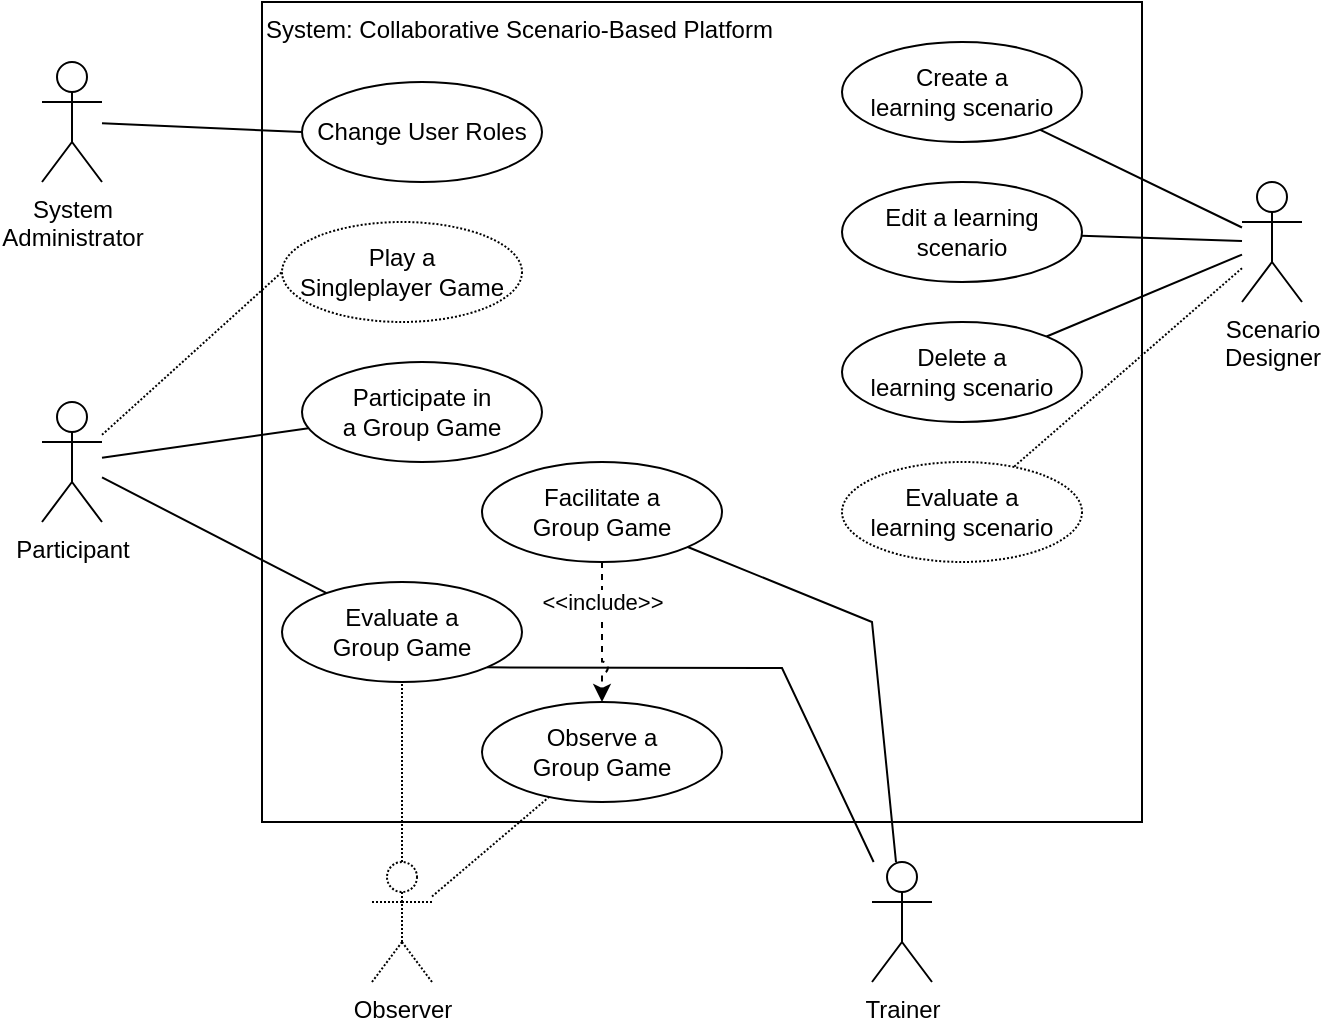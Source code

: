 <mxfile version="14.6.13" type="device" pages="4"><diagram id="1VdO3-t84RbYfWuLwgiJ" name="all_use_cases"><mxGraphModel dx="1209" dy="703" grid="1" gridSize="10" guides="1" tooltips="1" connect="1" arrows="1" fold="1" page="1" pageScale="1" pageWidth="827" pageHeight="1169" math="0" shadow="0"><root><mxCell id="0"/><mxCell id="1" parent="0"/><mxCell id="pJbliilsmfNc0qXXUKQ5-2" value="System: Collaborative Scenario-Based Platform" style="rounded=0;whiteSpace=wrap;html=1;align=left;verticalAlign=top;" vertex="1" parent="1"><mxGeometry x="200" y="110" width="440" height="410" as="geometry"/></mxCell><mxCell id="pJbliilsmfNc0qXXUKQ5-7" style="edgeStyle=none;rounded=0;orthogonalLoop=1;jettySize=auto;html=1;endArrow=none;endFill=0;" edge="1" parent="1" source="pJbliilsmfNc0qXXUKQ5-1" target="pJbliilsmfNc0qXXUKQ5-4"><mxGeometry relative="1" as="geometry"/></mxCell><mxCell id="pJbliilsmfNc0qXXUKQ5-28" style="edgeStyle=none;rounded=0;orthogonalLoop=1;jettySize=auto;html=1;startArrow=none;startFill=0;endArrow=none;endFill=0;" edge="1" parent="1" source="pJbliilsmfNc0qXXUKQ5-1" target="pJbliilsmfNc0qXXUKQ5-25"><mxGeometry relative="1" as="geometry"/></mxCell><mxCell id="pJbliilsmfNc0qXXUKQ5-1" value="Participant" style="shape=umlActor;verticalLabelPosition=bottom;verticalAlign=top;html=1;" vertex="1" parent="1"><mxGeometry x="90" y="310" width="30" height="60" as="geometry"/></mxCell><mxCell id="pJbliilsmfNc0qXXUKQ5-3" value="Play a &lt;br&gt;Singleplayer Game" style="shape=ellipse;html=1;strokeWidth=1;fontStyle=0;whiteSpace=wrap;align=center;perimeter=ellipsePerimeter;dashed=1;dashPattern=1 1;" vertex="1" parent="1"><mxGeometry x="210" y="220" width="120" height="50" as="geometry"/></mxCell><mxCell id="pJbliilsmfNc0qXXUKQ5-4" value="Participate in &lt;br&gt;a Group Game" style="shape=ellipse;html=1;strokeWidth=1;fontStyle=0;whiteSpace=wrap;align=center;perimeter=ellipsePerimeter;" vertex="1" parent="1"><mxGeometry x="220" y="290" width="120" height="50" as="geometry"/></mxCell><mxCell id="pJbliilsmfNc0qXXUKQ5-6" style="rounded=0;orthogonalLoop=1;jettySize=auto;html=1;entryX=0;entryY=0.5;entryDx=0;entryDy=0;endArrow=none;endFill=0;dashed=1;dashPattern=1 1;" edge="1" parent="1" source="pJbliilsmfNc0qXXUKQ5-1" target="pJbliilsmfNc0qXXUKQ5-3"><mxGeometry relative="1" as="geometry"/></mxCell><mxCell id="pJbliilsmfNc0qXXUKQ5-14" style="edgeStyle=none;rounded=0;orthogonalLoop=1;jettySize=auto;html=1;endArrow=none;endFill=0;jumpStyle=arc;dashed=1;dashPattern=1 1;" edge="1" parent="1" source="pJbliilsmfNc0qXXUKQ5-8" target="pJbliilsmfNc0qXXUKQ5-10"><mxGeometry relative="1" as="geometry"/></mxCell><mxCell id="pJbliilsmfNc0qXXUKQ5-27" style="edgeStyle=none;rounded=0;orthogonalLoop=1;jettySize=auto;html=1;startArrow=none;startFill=0;endArrow=none;endFill=0;dashed=1;dashPattern=1 1;" edge="1" parent="1" source="pJbliilsmfNc0qXXUKQ5-8" target="pJbliilsmfNc0qXXUKQ5-25"><mxGeometry relative="1" as="geometry"/></mxCell><mxCell id="pJbliilsmfNc0qXXUKQ5-8" value="Observer" style="shape=umlActor;verticalLabelPosition=bottom;verticalAlign=top;html=1;dashed=1;dashPattern=1 1;" vertex="1" parent="1"><mxGeometry x="255" y="540" width="30" height="60" as="geometry"/></mxCell><mxCell id="pJbliilsmfNc0qXXUKQ5-10" value="Observe a &lt;br&gt;Group Game" style="shape=ellipse;html=1;strokeWidth=1;fontStyle=0;whiteSpace=wrap;align=center;perimeter=ellipsePerimeter;" vertex="1" parent="1"><mxGeometry x="310" y="460" width="120" height="50" as="geometry"/></mxCell><mxCell id="pJbliilsmfNc0qXXUKQ5-13" style="edgeStyle=none;rounded=0;orthogonalLoop=1;jettySize=auto;html=1;endArrow=none;endFill=0;" edge="1" parent="1" source="pJbliilsmfNc0qXXUKQ5-11" target="pJbliilsmfNc0qXXUKQ5-12"><mxGeometry relative="1" as="geometry"><Array as="points"><mxPoint x="505" y="420"/></Array></mxGeometry></mxCell><mxCell id="pJbliilsmfNc0qXXUKQ5-26" style="edgeStyle=none;rounded=0;orthogonalLoop=1;jettySize=auto;html=1;entryX=1;entryY=1;entryDx=0;entryDy=0;startArrow=none;startFill=0;endArrow=none;endFill=0;jumpStyle=arc;" edge="1" parent="1" source="pJbliilsmfNc0qXXUKQ5-11" target="pJbliilsmfNc0qXXUKQ5-25"><mxGeometry relative="1" as="geometry"><Array as="points"><mxPoint x="460" y="443"/></Array></mxGeometry></mxCell><mxCell id="pJbliilsmfNc0qXXUKQ5-11" value="Trainer" style="shape=umlActor;verticalLabelPosition=bottom;verticalAlign=top;html=1;" vertex="1" parent="1"><mxGeometry x="505" y="540" width="30" height="60" as="geometry"/></mxCell><mxCell id="pJbliilsmfNc0qXXUKQ5-15" value="&amp;lt;&amp;lt;include&amp;gt;&amp;gt;" style="edgeStyle=none;rounded=0;orthogonalLoop=1;jettySize=auto;html=1;entryX=0.5;entryY=0;entryDx=0;entryDy=0;endArrow=classic;endFill=1;dashed=1;startArrow=none;startFill=0;jumpStyle=arc;" edge="1" parent="1" source="pJbliilsmfNc0qXXUKQ5-12" target="pJbliilsmfNc0qXXUKQ5-10"><mxGeometry x="-0.429" relative="1" as="geometry"><mxPoint as="offset"/></mxGeometry></mxCell><mxCell id="pJbliilsmfNc0qXXUKQ5-12" value="Facilitate a &lt;br&gt;Group Game" style="shape=ellipse;html=1;strokeWidth=1;fontStyle=0;whiteSpace=wrap;align=center;perimeter=ellipsePerimeter;" vertex="1" parent="1"><mxGeometry x="310" y="340" width="120" height="50" as="geometry"/></mxCell><mxCell id="pJbliilsmfNc0qXXUKQ5-22" style="edgeStyle=none;rounded=0;orthogonalLoop=1;jettySize=auto;html=1;startArrow=none;startFill=0;endArrow=none;endFill=0;" edge="1" parent="1" source="pJbliilsmfNc0qXXUKQ5-16" target="pJbliilsmfNc0qXXUKQ5-17"><mxGeometry relative="1" as="geometry"/></mxCell><mxCell id="pJbliilsmfNc0qXXUKQ5-23" style="edgeStyle=none;rounded=0;orthogonalLoop=1;jettySize=auto;html=1;startArrow=none;startFill=0;endArrow=none;endFill=0;" edge="1" parent="1" source="pJbliilsmfNc0qXXUKQ5-16" target="pJbliilsmfNc0qXXUKQ5-18"><mxGeometry relative="1" as="geometry"/></mxCell><mxCell id="pJbliilsmfNc0qXXUKQ5-24" style="edgeStyle=none;rounded=0;orthogonalLoop=1;jettySize=auto;html=1;startArrow=none;startFill=0;endArrow=none;endFill=0;" edge="1" parent="1" source="pJbliilsmfNc0qXXUKQ5-16" target="pJbliilsmfNc0qXXUKQ5-19"><mxGeometry relative="1" as="geometry"/></mxCell><mxCell id="pJbliilsmfNc0qXXUKQ5-30" style="edgeStyle=none;rounded=0;jumpStyle=arc;orthogonalLoop=1;jettySize=auto;html=1;startArrow=none;startFill=0;endArrow=none;endFill=0;dashed=1;dashPattern=1 1;" edge="1" parent="1" source="pJbliilsmfNc0qXXUKQ5-16" target="pJbliilsmfNc0qXXUKQ5-29"><mxGeometry relative="1" as="geometry"/></mxCell><mxCell id="pJbliilsmfNc0qXXUKQ5-16" value="Scenario &lt;br&gt;Designer" style="shape=umlActor;verticalLabelPosition=bottom;verticalAlign=top;html=1;" vertex="1" parent="1"><mxGeometry x="690" y="200" width="30" height="60" as="geometry"/></mxCell><mxCell id="pJbliilsmfNc0qXXUKQ5-17" value="Create a &lt;br&gt;learning scenario" style="shape=ellipse;html=1;strokeWidth=1;fontStyle=0;whiteSpace=wrap;align=center;perimeter=ellipsePerimeter;" vertex="1" parent="1"><mxGeometry x="490" y="130" width="120" height="50" as="geometry"/></mxCell><mxCell id="pJbliilsmfNc0qXXUKQ5-18" value="Edit a learning scenario" style="shape=ellipse;html=1;strokeWidth=1;fontStyle=0;whiteSpace=wrap;align=center;perimeter=ellipsePerimeter;" vertex="1" parent="1"><mxGeometry x="490" y="200" width="120" height="50" as="geometry"/></mxCell><mxCell id="pJbliilsmfNc0qXXUKQ5-19" value="Delete a &lt;br&gt;learning scenario" style="shape=ellipse;html=1;strokeWidth=1;fontStyle=0;whiteSpace=wrap;align=center;perimeter=ellipsePerimeter;" vertex="1" parent="1"><mxGeometry x="490" y="270" width="120" height="50" as="geometry"/></mxCell><mxCell id="pJbliilsmfNc0qXXUKQ5-25" value="Evaluate a &lt;br&gt;Group Game" style="shape=ellipse;html=1;strokeWidth=1;fontStyle=0;whiteSpace=wrap;align=center;perimeter=ellipsePerimeter;" vertex="1" parent="1"><mxGeometry x="210" y="400" width="120" height="50" as="geometry"/></mxCell><mxCell id="pJbliilsmfNc0qXXUKQ5-29" value="Evaluate a &lt;br&gt;learning scenario" style="shape=ellipse;html=1;strokeWidth=1;fontStyle=0;whiteSpace=wrap;align=center;perimeter=ellipsePerimeter;dashed=1;dashPattern=1 1;" vertex="1" parent="1"><mxGeometry x="490" y="340" width="120" height="50" as="geometry"/></mxCell><mxCell id="e8S_oA5Bk_F-g82a3Zkq-1" value="System &lt;br&gt;Administrator" style="shape=umlActor;verticalLabelPosition=bottom;verticalAlign=top;html=1;" vertex="1" parent="1"><mxGeometry x="90" y="140" width="30" height="60" as="geometry"/></mxCell><mxCell id="e8S_oA5Bk_F-g82a3Zkq-2" value="Change User Roles" style="shape=ellipse;html=1;strokeWidth=1;fontStyle=0;whiteSpace=wrap;align=center;perimeter=ellipsePerimeter;" vertex="1" parent="1"><mxGeometry x="220" y="150" width="120" height="50" as="geometry"/></mxCell><mxCell id="e8S_oA5Bk_F-g82a3Zkq-3" style="edgeStyle=none;rounded=0;orthogonalLoop=1;jettySize=auto;html=1;startArrow=none;startFill=0;endArrow=none;endFill=0;entryX=0;entryY=0.5;entryDx=0;entryDy=0;" edge="1" parent="1" source="e8S_oA5Bk_F-g82a3Zkq-1" target="e8S_oA5Bk_F-g82a3Zkq-2"><mxGeometry relative="1" as="geometry"><mxPoint x="130" y="357.727" as="sourcePoint"/><mxPoint x="242.268" y="415.562" as="targetPoint"/></mxGeometry></mxCell></root></mxGraphModel></diagram><diagram id="rYNN1EYDOFlq2pC5Rq3p" name="Participant Use Cases"><mxGraphModel dx="1209" dy="703" grid="1" gridSize="10" guides="1" tooltips="1" connect="1" arrows="1" fold="1" page="1" pageScale="1" pageWidth="827" pageHeight="1169" math="0" shadow="0"><root><mxCell id="6eW3fHSqBbzC6EZOYO8j-0"/><mxCell id="6eW3fHSqBbzC6EZOYO8j-1" parent="6eW3fHSqBbzC6EZOYO8j-0"/><mxCell id="lmpQP4wuOzyAfp_I5tTk-0" value="System: Collaborative Scenario-Based Platform" style="rounded=0;whiteSpace=wrap;html=1;align=left;verticalAlign=top;" vertex="1" parent="6eW3fHSqBbzC6EZOYO8j-1"><mxGeometry x="200" y="110" width="440" height="410" as="geometry"/></mxCell><mxCell id="lmpQP4wuOzyAfp_I5tTk-1" style="edgeStyle=none;rounded=0;orthogonalLoop=1;jettySize=auto;html=1;endArrow=none;endFill=0;" edge="1" parent="6eW3fHSqBbzC6EZOYO8j-1" source="lmpQP4wuOzyAfp_I5tTk-3" target="lmpQP4wuOzyAfp_I5tTk-5"><mxGeometry relative="1" as="geometry"/></mxCell><mxCell id="lmpQP4wuOzyAfp_I5tTk-2" style="edgeStyle=none;rounded=0;orthogonalLoop=1;jettySize=auto;html=1;startArrow=none;startFill=0;endArrow=none;endFill=0;" edge="1" parent="6eW3fHSqBbzC6EZOYO8j-1" source="lmpQP4wuOzyAfp_I5tTk-3" target="lmpQP4wuOzyAfp_I5tTk-7"><mxGeometry relative="1" as="geometry"/></mxCell><mxCell id="lmpQP4wuOzyAfp_I5tTk-3" value="Participant" style="shape=umlActor;verticalLabelPosition=bottom;verticalAlign=top;html=1;" vertex="1" parent="6eW3fHSqBbzC6EZOYO8j-1"><mxGeometry x="90" y="260" width="30" height="60" as="geometry"/></mxCell><mxCell id="lmpQP4wuOzyAfp_I5tTk-4" value="Play a &lt;br&gt;Singleplayer Game" style="shape=ellipse;html=1;strokeWidth=1;fontStyle=0;whiteSpace=wrap;align=center;perimeter=ellipsePerimeter;dashed=1;dashPattern=1 1;" vertex="1" parent="6eW3fHSqBbzC6EZOYO8j-1"><mxGeometry x="240" y="160" width="120" height="50" as="geometry"/></mxCell><mxCell id="lmpQP4wuOzyAfp_I5tTk-9" value="&amp;lt;&amp;lt;include&amp;gt;&amp;gt;" style="edgeStyle=none;rounded=0;jumpStyle=arc;orthogonalLoop=1;jettySize=auto;html=1;entryX=0;entryY=0.5;entryDx=0;entryDy=0;startArrow=none;startFill=0;endArrow=classic;endFill=1;dashed=1;" edge="1" parent="6eW3fHSqBbzC6EZOYO8j-1" source="lmpQP4wuOzyAfp_I5tTk-5" target="lmpQP4wuOzyAfp_I5tTk-8"><mxGeometry relative="1" as="geometry"/></mxCell><mxCell id="lmpQP4wuOzyAfp_I5tTk-11" value="&amp;lt;&amp;lt;include&amp;gt;&amp;gt;" style="edgeStyle=none;rounded=0;jumpStyle=arc;orthogonalLoop=1;jettySize=auto;html=1;entryX=0;entryY=0.5;entryDx=0;entryDy=0;startArrow=none;startFill=0;endArrow=classic;endFill=1;dashed=1;" edge="1" parent="6eW3fHSqBbzC6EZOYO8j-1" source="lmpQP4wuOzyAfp_I5tTk-5" target="lmpQP4wuOzyAfp_I5tTk-10"><mxGeometry relative="1" as="geometry"/></mxCell><mxCell id="lmpQP4wuOzyAfp_I5tTk-5" value="Participate in &lt;br&gt;a Group Game" style="shape=ellipse;html=1;strokeWidth=1;fontStyle=0;whiteSpace=wrap;align=center;perimeter=ellipsePerimeter;" vertex="1" parent="6eW3fHSqBbzC6EZOYO8j-1"><mxGeometry x="230" y="330" width="120" height="50" as="geometry"/></mxCell><mxCell id="lmpQP4wuOzyAfp_I5tTk-6" style="rounded=0;orthogonalLoop=1;jettySize=auto;html=1;entryX=0;entryY=0.5;entryDx=0;entryDy=0;endArrow=none;endFill=0;" edge="1" parent="6eW3fHSqBbzC6EZOYO8j-1" source="lmpQP4wuOzyAfp_I5tTk-3" target="lmpQP4wuOzyAfp_I5tTk-4"><mxGeometry relative="1" as="geometry"/></mxCell><mxCell id="lmpQP4wuOzyAfp_I5tTk-7" value="Evaluate a &lt;br&gt;Group Game" style="shape=ellipse;html=1;strokeWidth=1;fontStyle=0;whiteSpace=wrap;align=center;perimeter=ellipsePerimeter;" vertex="1" parent="6eW3fHSqBbzC6EZOYO8j-1"><mxGeometry x="210" y="400" width="120" height="50" as="geometry"/></mxCell><mxCell id="lmpQP4wuOzyAfp_I5tTk-8" value="Join a Group Game" style="shape=ellipse;html=1;strokeWidth=1;fontStyle=0;whiteSpace=wrap;align=center;perimeter=ellipsePerimeter;" vertex="1" parent="6eW3fHSqBbzC6EZOYO8j-1"><mxGeometry x="410" y="280" width="120" height="50" as="geometry"/></mxCell><mxCell id="lmpQP4wuOzyAfp_I5tTk-10" value="Solve an inject&lt;br&gt;in a Group Game" style="shape=ellipse;html=1;strokeWidth=1;fontStyle=0;whiteSpace=wrap;align=center;perimeter=ellipsePerimeter;" vertex="1" parent="6eW3fHSqBbzC6EZOYO8j-1"><mxGeometry x="404" y="390" width="120" height="50" as="geometry"/></mxCell><mxCell id="lmpQP4wuOzyAfp_I5tTk-12" value="Evaluate a Singleplayer Game" style="shape=ellipse;html=1;strokeWidth=1;fontStyle=0;whiteSpace=wrap;align=center;perimeter=ellipsePerimeter;dashed=1;dashPattern=1 1;" vertex="1" parent="6eW3fHSqBbzC6EZOYO8j-1"><mxGeometry x="240" y="220" width="120" height="50" as="geometry"/></mxCell><mxCell id="lmpQP4wuOzyAfp_I5tTk-14" style="rounded=0;orthogonalLoop=1;jettySize=auto;html=1;entryX=0;entryY=0.5;entryDx=0;entryDy=0;endArrow=none;endFill=0;" edge="1" parent="6eW3fHSqBbzC6EZOYO8j-1" source="lmpQP4wuOzyAfp_I5tTk-3" target="lmpQP4wuOzyAfp_I5tTk-12"><mxGeometry relative="1" as="geometry"><mxPoint x="130" y="288.333" as="sourcePoint"/><mxPoint x="250" y="195" as="targetPoint"/></mxGeometry></mxCell></root></mxGraphModel></diagram><diagram id="5qwo4i5OxXcHa6D2XulA" name="Facilitator Use Cases"><mxGraphModel dx="1209" dy="703" grid="1" gridSize="10" guides="1" tooltips="1" connect="1" arrows="1" fold="1" page="1" pageScale="1" pageWidth="827" pageHeight="1169" math="0" shadow="0"><root><mxCell id="oYAKHBj4XhHAIq8Hzmme-0"/><mxCell id="oYAKHBj4XhHAIq8Hzmme-1" parent="oYAKHBj4XhHAIq8Hzmme-0"/><mxCell id="Pw8CGzkgmDTjda4fF30Q-0" value="System: Collaborative Scenario-Based Platform" style="rounded=0;whiteSpace=wrap;html=1;align=left;verticalAlign=top;" vertex="1" parent="oYAKHBj4XhHAIq8Hzmme-1"><mxGeometry x="200" y="110" width="440" height="410" as="geometry"/></mxCell><mxCell id="Pw8CGzkgmDTjda4fF30Q-1" style="edgeStyle=none;rounded=0;orthogonalLoop=1;jettySize=auto;html=1;endArrow=none;endFill=0;jumpStyle=arc;" edge="1" parent="oYAKHBj4XhHAIq8Hzmme-1" source="Pw8CGzkgmDTjda4fF30Q-3" target="Pw8CGzkgmDTjda4fF30Q-4"><mxGeometry relative="1" as="geometry"/></mxCell><mxCell id="Pw8CGzkgmDTjda4fF30Q-2" style="edgeStyle=none;rounded=0;orthogonalLoop=1;jettySize=auto;html=1;startArrow=none;startFill=0;endArrow=none;endFill=0;dashed=1;dashPattern=1 1;" edge="1" parent="oYAKHBj4XhHAIq8Hzmme-1" source="Pw8CGzkgmDTjda4fF30Q-3" target="Pw8CGzkgmDTjda4fF30Q-10"><mxGeometry relative="1" as="geometry"/></mxCell><mxCell id="Pw8CGzkgmDTjda4fF30Q-3" value="Observer" style="shape=umlActor;verticalLabelPosition=bottom;verticalAlign=top;html=1;dashed=1;dashPattern=1 1;" vertex="1" parent="oYAKHBj4XhHAIq8Hzmme-1"><mxGeometry x="255" y="540" width="30" height="60" as="geometry"/></mxCell><mxCell id="Pw8CGzkgmDTjda4fF30Q-4" value="Observe a &lt;br&gt;Group Game" style="shape=ellipse;html=1;strokeWidth=1;fontStyle=0;whiteSpace=wrap;align=center;perimeter=ellipsePerimeter;" vertex="1" parent="oYAKHBj4XhHAIq8Hzmme-1"><mxGeometry x="310" y="460" width="120" height="50" as="geometry"/></mxCell><mxCell id="Pw8CGzkgmDTjda4fF30Q-5" style="edgeStyle=none;rounded=0;orthogonalLoop=1;jettySize=auto;html=1;endArrow=none;endFill=0;" edge="1" parent="oYAKHBj4XhHAIq8Hzmme-1" source="Pw8CGzkgmDTjda4fF30Q-7" target="Pw8CGzkgmDTjda4fF30Q-9"><mxGeometry relative="1" as="geometry"><Array as="points"><mxPoint x="505" y="420"/></Array></mxGeometry></mxCell><mxCell id="Pw8CGzkgmDTjda4fF30Q-6" style="edgeStyle=none;rounded=0;orthogonalLoop=1;jettySize=auto;html=1;entryX=1;entryY=1;entryDx=0;entryDy=0;startArrow=none;startFill=0;endArrow=none;endFill=0;jumpStyle=arc;" edge="1" parent="oYAKHBj4XhHAIq8Hzmme-1" source="Pw8CGzkgmDTjda4fF30Q-7" target="Pw8CGzkgmDTjda4fF30Q-10"><mxGeometry relative="1" as="geometry"><Array as="points"><mxPoint x="460" y="443"/></Array></mxGeometry></mxCell><mxCell id="jYQSRSxsleqiAgA3_Kp2-0" style="edgeStyle=none;rounded=0;jumpStyle=arc;orthogonalLoop=1;jettySize=auto;html=1;exitX=0;exitY=0.333;exitDx=0;exitDy=0;exitPerimeter=0;startArrow=none;startFill=0;endArrow=none;endFill=0;" edge="1" parent="oYAKHBj4XhHAIq8Hzmme-1" source="Pw8CGzkgmDTjda4fF30Q-7" target="Pw8CGzkgmDTjda4fF30Q-4"><mxGeometry relative="1" as="geometry"/></mxCell><mxCell id="Pw8CGzkgmDTjda4fF30Q-7" value="Trainer" style="shape=umlActor;verticalLabelPosition=bottom;verticalAlign=top;html=1;" vertex="1" parent="oYAKHBj4XhHAIq8Hzmme-1"><mxGeometry x="505" y="540" width="30" height="60" as="geometry"/></mxCell><mxCell id="Pw8CGzkgmDTjda4fF30Q-8" value="&amp;lt;&amp;lt;include&amp;gt;&amp;gt;" style="edgeStyle=none;rounded=0;orthogonalLoop=1;jettySize=auto;html=1;entryX=0.5;entryY=0;entryDx=0;entryDy=0;endArrow=classic;endFill=1;dashed=1;startArrow=none;startFill=0;jumpStyle=arc;" edge="1" parent="oYAKHBj4XhHAIq8Hzmme-1" source="Pw8CGzkgmDTjda4fF30Q-9" target="Pw8CGzkgmDTjda4fF30Q-4"><mxGeometry x="-0.429" relative="1" as="geometry"><mxPoint as="offset"/></mxGeometry></mxCell><mxCell id="jYQSRSxsleqiAgA3_Kp2-6" value="&amp;lt;&amp;lt;include&amp;gt;&amp;gt;" style="edgeStyle=none;rounded=0;jumpStyle=arc;orthogonalLoop=1;jettySize=auto;html=1;startArrow=none;startFill=0;endArrow=classic;endFill=1;dashed=1;entryX=1;entryY=0.5;entryDx=0;entryDy=0;exitX=0.619;exitY=0.067;exitDx=0;exitDy=0;exitPerimeter=0;" edge="1" parent="oYAKHBj4XhHAIq8Hzmme-1" source="Pw8CGzkgmDTjda4fF30Q-9" target="jYQSRSxsleqiAgA3_Kp2-5"><mxGeometry relative="1" as="geometry"/></mxCell><mxCell id="Pw8CGzkgmDTjda4fF30Q-9" value="Facilitate a &lt;br&gt;Group Game" style="shape=ellipse;html=1;strokeWidth=1;fontStyle=0;whiteSpace=wrap;align=center;perimeter=ellipsePerimeter;" vertex="1" parent="oYAKHBj4XhHAIq8Hzmme-1"><mxGeometry x="310" y="340" width="120" height="50" as="geometry"/></mxCell><mxCell id="Pw8CGzkgmDTjda4fF30Q-10" value="Evaluate a &lt;br&gt;Group Game" style="shape=ellipse;html=1;strokeWidth=1;fontStyle=0;whiteSpace=wrap;align=center;perimeter=ellipsePerimeter;" vertex="1" parent="oYAKHBj4XhHAIq8Hzmme-1"><mxGeometry x="210" y="400" width="120" height="50" as="geometry"/></mxCell><mxCell id="jYQSRSxsleqiAgA3_Kp2-1" value="Set breakpoint" style="shape=ellipse;html=1;strokeWidth=1;fontStyle=0;whiteSpace=wrap;align=center;perimeter=ellipsePerimeter;" vertex="1" parent="oYAKHBj4XhHAIq8Hzmme-1"><mxGeometry x="520" y="240" width="120" height="50" as="geometry"/></mxCell><mxCell id="jYQSRSxsleqiAgA3_Kp2-2" value="Change Active Inject" style="shape=ellipse;html=1;strokeWidth=1;fontStyle=0;whiteSpace=wrap;align=center;perimeter=ellipsePerimeter;dashed=1;dashPattern=1 1;" vertex="1" parent="oYAKHBj4XhHAIq8Hzmme-1"><mxGeometry x="520" y="160" width="120" height="50" as="geometry"/></mxCell><mxCell id="jYQSRSxsleqiAgA3_Kp2-3" value="Set Variable Value" style="shape=ellipse;html=1;strokeWidth=1;fontStyle=0;whiteSpace=wrap;align=center;perimeter=ellipsePerimeter;" vertex="1" parent="oYAKHBj4XhHAIq8Hzmme-1"><mxGeometry x="520" y="330" width="120" height="50" as="geometry"/></mxCell><mxCell id="jYQSRSxsleqiAgA3_Kp2-4" value="Open Game" style="shape=ellipse;html=1;strokeWidth=1;fontStyle=0;whiteSpace=wrap;align=center;perimeter=ellipsePerimeter;" vertex="1" parent="oYAKHBj4XhHAIq8Hzmme-1"><mxGeometry x="210" y="260" width="120" height="50" as="geometry"/></mxCell><mxCell id="jYQSRSxsleqiAgA3_Kp2-5" value="Abort Game" style="shape=ellipse;html=1;strokeWidth=1;fontStyle=0;whiteSpace=wrap;align=center;perimeter=ellipsePerimeter;dashed=1;dashPattern=1 1;" vertex="1" parent="oYAKHBj4XhHAIq8Hzmme-1"><mxGeometry x="210" y="190" width="120" height="50" as="geometry"/></mxCell><mxCell id="jYQSRSxsleqiAgA3_Kp2-7" value="&amp;lt;&amp;lt;include&amp;gt;&amp;gt;" style="edgeStyle=none;rounded=0;jumpStyle=arc;orthogonalLoop=1;jettySize=auto;html=1;startArrow=none;startFill=0;endArrow=classic;endFill=1;dashed=1;entryX=0.5;entryY=1;entryDx=0;entryDy=0;exitX=0.219;exitY=0.067;exitDx=0;exitDy=0;exitPerimeter=0;" edge="1" parent="oYAKHBj4XhHAIq8Hzmme-1" source="Pw8CGzkgmDTjda4fF30Q-9" target="jYQSRSxsleqiAgA3_Kp2-4"><mxGeometry x="-0.228" y="-3" relative="1" as="geometry"><mxPoint x="359.041" y="351.575" as="sourcePoint"/><mxPoint x="311.067" y="298.408" as="targetPoint"/><mxPoint as="offset"/></mxGeometry></mxCell><mxCell id="jYQSRSxsleqiAgA3_Kp2-8" value="&amp;lt;&amp;lt;include&amp;gt;&amp;gt;" style="edgeStyle=none;rounded=0;jumpStyle=arc;orthogonalLoop=1;jettySize=auto;html=1;startArrow=none;startFill=0;endArrow=classic;endFill=1;dashed=1;entryX=0;entryY=0.5;entryDx=0;entryDy=0;exitX=1;exitY=0;exitDx=0;exitDy=0;" edge="1" parent="oYAKHBj4XhHAIq8Hzmme-1" source="Pw8CGzkgmDTjda4fF30Q-9" target="jYQSRSxsleqiAgA3_Kp2-2"><mxGeometry x="0.445" relative="1" as="geometry"><mxPoint x="380" y="350" as="sourcePoint"/><mxPoint x="345.92" y="222.65" as="targetPoint"/><mxPoint as="offset"/></mxGeometry></mxCell><mxCell id="jYQSRSxsleqiAgA3_Kp2-9" value="&amp;lt;&amp;lt;include&amp;gt;&amp;gt;" style="edgeStyle=none;rounded=0;jumpStyle=arc;orthogonalLoop=1;jettySize=auto;html=1;startArrow=none;startFill=0;endArrow=classic;endFill=1;dashed=1;entryX=0;entryY=0.5;entryDx=0;entryDy=0;exitX=0.975;exitY=0.324;exitDx=0;exitDy=0;exitPerimeter=0;" edge="1" parent="oYAKHBj4XhHAIq8Hzmme-1" source="Pw8CGzkgmDTjda4fF30Q-9" target="jYQSRSxsleqiAgA3_Kp2-1"><mxGeometry x="0.445" relative="1" as="geometry"><mxPoint x="422.426" y="357.322" as="sourcePoint"/><mxPoint x="530" y="195" as="targetPoint"/><mxPoint as="offset"/></mxGeometry></mxCell><mxCell id="jYQSRSxsleqiAgA3_Kp2-10" value="&amp;lt;&amp;lt;include&amp;gt;&amp;gt;" style="edgeStyle=none;rounded=0;jumpStyle=arc;orthogonalLoop=1;jettySize=auto;html=1;startArrow=none;startFill=0;endArrow=classic;endFill=1;dashed=1;entryX=0;entryY=0.5;entryDx=0;entryDy=0;exitX=1;exitY=0.5;exitDx=0;exitDy=0;" edge="1" parent="oYAKHBj4XhHAIq8Hzmme-1" source="Pw8CGzkgmDTjda4fF30Q-9" target="jYQSRSxsleqiAgA3_Kp2-3"><mxGeometry x="-0.122" y="-4" relative="1" as="geometry"><mxPoint x="432.426" y="367.322" as="sourcePoint"/><mxPoint x="540" y="205" as="targetPoint"/><mxPoint as="offset"/></mxGeometry></mxCell></root></mxGraphModel></diagram><diagram id="n1b84Qd3oHAgaWTMOdpx" name="Scenario Designer Use Cases"><mxGraphModel dx="1209" dy="703" grid="1" gridSize="10" guides="1" tooltips="1" connect="1" arrows="1" fold="1" page="1" pageScale="1" pageWidth="827" pageHeight="1169" math="0" shadow="0"><root><mxCell id="hYCX3b5heqn8G4e1nwby-0"/><mxCell id="hYCX3b5heqn8G4e1nwby-1" parent="hYCX3b5heqn8G4e1nwby-0"/><mxCell id="FKQUHX528Hr-MIod7hUV-0" value="System: Collaborative Scenario-Based Platform" style="rounded=0;whiteSpace=wrap;html=1;align=left;verticalAlign=top;" vertex="1" parent="hYCX3b5heqn8G4e1nwby-1"><mxGeometry x="200" y="120" width="440" height="410" as="geometry"/></mxCell><mxCell id="FKQUHX528Hr-MIod7hUV-1" style="edgeStyle=none;rounded=0;orthogonalLoop=1;jettySize=auto;html=1;startArrow=none;startFill=0;endArrow=none;endFill=0;" edge="1" parent="hYCX3b5heqn8G4e1nwby-1" source="FKQUHX528Hr-MIod7hUV-5" target="FKQUHX528Hr-MIod7hUV-6"><mxGeometry relative="1" as="geometry"/></mxCell><mxCell id="FKQUHX528Hr-MIod7hUV-2" style="edgeStyle=none;rounded=0;orthogonalLoop=1;jettySize=auto;html=1;startArrow=none;startFill=0;endArrow=none;endFill=0;" edge="1" parent="hYCX3b5heqn8G4e1nwby-1" source="FKQUHX528Hr-MIod7hUV-5" target="FKQUHX528Hr-MIod7hUV-7"><mxGeometry relative="1" as="geometry"/></mxCell><mxCell id="FKQUHX528Hr-MIod7hUV-3" style="edgeStyle=none;rounded=0;orthogonalLoop=1;jettySize=auto;html=1;startArrow=none;startFill=0;endArrow=none;endFill=0;" edge="1" parent="hYCX3b5heqn8G4e1nwby-1" source="FKQUHX528Hr-MIod7hUV-5" target="FKQUHX528Hr-MIod7hUV-8"><mxGeometry relative="1" as="geometry"/></mxCell><mxCell id="FKQUHX528Hr-MIod7hUV-4" style="edgeStyle=none;rounded=0;jumpStyle=arc;orthogonalLoop=1;jettySize=auto;html=1;startArrow=none;startFill=0;endArrow=none;endFill=0;dashed=1;dashPattern=1 1;" edge="1" parent="hYCX3b5heqn8G4e1nwby-1" source="FKQUHX528Hr-MIod7hUV-5" target="FKQUHX528Hr-MIod7hUV-9"><mxGeometry relative="1" as="geometry"/></mxCell><mxCell id="FKQUHX528Hr-MIod7hUV-5" value="Scenario &lt;br&gt;Designer" style="shape=umlActor;verticalLabelPosition=bottom;verticalAlign=top;html=1;" vertex="1" parent="hYCX3b5heqn8G4e1nwby-1"><mxGeometry x="690" y="265" width="30" height="60" as="geometry"/></mxCell><mxCell id="FKQUHX528Hr-MIod7hUV-22" value="&amp;lt;&amp;lt;extend&amp;gt;&amp;gt;" style="edgeStyle=none;rounded=0;jumpStyle=arc;orthogonalLoop=1;jettySize=auto;html=1;dashed=1;startArrow=none;startFill=0;endArrow=classic;endFill=1;" edge="1" parent="hYCX3b5heqn8G4e1nwby-1" source="FKQUHX528Hr-MIod7hUV-6" target="FKQUHX528Hr-MIod7hUV-7"><mxGeometry relative="1" as="geometry"/></mxCell><mxCell id="FKQUHX528Hr-MIod7hUV-6" value="Create a &lt;br&gt;learning scenario" style="shape=ellipse;html=1;strokeWidth=1;fontStyle=0;whiteSpace=wrap;align=center;perimeter=ellipsePerimeter;" vertex="1" parent="hYCX3b5heqn8G4e1nwby-1"><mxGeometry x="490" y="170" width="120" height="50" as="geometry"/></mxCell><mxCell id="FKQUHX528Hr-MIod7hUV-19" value="&amp;lt;&amp;lt;include&amp;gt;&amp;gt;" style="edgeStyle=none;rounded=0;jumpStyle=arc;orthogonalLoop=1;jettySize=auto;html=1;dashed=1;startArrow=none;startFill=0;endArrow=classic;endFill=1;" edge="1" parent="hYCX3b5heqn8G4e1nwby-1" source="FKQUHX528Hr-MIod7hUV-7" target="FKQUHX528Hr-MIod7hUV-10"><mxGeometry relative="1" as="geometry"/></mxCell><mxCell id="FKQUHX528Hr-MIod7hUV-20" value="&amp;lt;&amp;lt;include&amp;gt;&amp;gt;" style="edgeStyle=none;rounded=0;jumpStyle=arc;orthogonalLoop=1;jettySize=auto;html=1;entryX=1;entryY=0.5;entryDx=0;entryDy=0;dashed=1;startArrow=none;startFill=0;endArrow=classic;endFill=1;" edge="1" parent="hYCX3b5heqn8G4e1nwby-1" source="FKQUHX528Hr-MIod7hUV-7" target="FKQUHX528Hr-MIod7hUV-11"><mxGeometry relative="1" as="geometry"/></mxCell><mxCell id="FKQUHX528Hr-MIod7hUV-21" value="&amp;lt;&amp;lt;include&amp;gt;&amp;gt;" style="edgeStyle=none;rounded=0;jumpStyle=arc;orthogonalLoop=1;jettySize=auto;html=1;entryX=0.677;entryY=0.142;entryDx=0;entryDy=0;dashed=1;startArrow=none;startFill=0;endArrow=classic;endFill=1;entryPerimeter=0;" edge="1" parent="hYCX3b5heqn8G4e1nwby-1" source="FKQUHX528Hr-MIod7hUV-7" target="FKQUHX528Hr-MIod7hUV-15"><mxGeometry relative="1" as="geometry"/></mxCell><mxCell id="FKQUHX528Hr-MIod7hUV-7" value="Edit a learning scenario" style="shape=ellipse;html=1;strokeWidth=1;fontStyle=0;whiteSpace=wrap;align=center;perimeter=ellipsePerimeter;" vertex="1" parent="hYCX3b5heqn8G4e1nwby-1"><mxGeometry x="490" y="265" width="120" height="50" as="geometry"/></mxCell><mxCell id="FKQUHX528Hr-MIod7hUV-8" value="Delete a &lt;br&gt;learning scenario" style="shape=ellipse;html=1;strokeWidth=1;fontStyle=0;whiteSpace=wrap;align=center;perimeter=ellipsePerimeter;" vertex="1" parent="hYCX3b5heqn8G4e1nwby-1"><mxGeometry x="490" y="335" width="120" height="50" as="geometry"/></mxCell><mxCell id="FKQUHX528Hr-MIod7hUV-9" value="Evaluate a &lt;br&gt;learning scenario" style="shape=ellipse;html=1;strokeWidth=1;fontStyle=0;whiteSpace=wrap;align=center;perimeter=ellipsePerimeter;dashed=1;dashPattern=1 1;" vertex="1" parent="hYCX3b5heqn8G4e1nwby-1"><mxGeometry x="490" y="405" width="120" height="50" as="geometry"/></mxCell><mxCell id="FKQUHX528Hr-MIod7hUV-10" value="Add story" style="shape=ellipse;html=1;strokeWidth=1;fontStyle=0;whiteSpace=wrap;align=center;perimeter=ellipsePerimeter;" vertex="1" parent="hYCX3b5heqn8G4e1nwby-1"><mxGeometry x="320" y="160" width="120" height="50" as="geometry"/></mxCell><mxCell id="FKQUHX528Hr-MIod7hUV-11" value="Delete story" style="shape=ellipse;html=1;strokeWidth=1;fontStyle=0;whiteSpace=wrap;align=center;perimeter=ellipsePerimeter;" vertex="1" parent="hYCX3b5heqn8G4e1nwby-1"><mxGeometry x="250" y="215" width="120" height="50" as="geometry"/></mxCell><mxCell id="FKQUHX528Hr-MIod7hUV-12" value="Add inject" style="shape=ellipse;html=1;strokeWidth=1;fontStyle=0;whiteSpace=wrap;align=center;perimeter=ellipsePerimeter;" vertex="1" parent="hYCX3b5heqn8G4e1nwby-1"><mxGeometry x="220" y="340" width="120" height="50" as="geometry"/></mxCell><mxCell id="FKQUHX528Hr-MIod7hUV-13" value="Edit inject" style="shape=ellipse;html=1;strokeWidth=1;fontStyle=0;whiteSpace=wrap;align=center;perimeter=ellipsePerimeter;" vertex="1" parent="hYCX3b5heqn8G4e1nwby-1"><mxGeometry x="220" y="400" width="120" height="50" as="geometry"/></mxCell><mxCell id="FKQUHX528Hr-MIod7hUV-14" value="Delete Inject" style="shape=ellipse;html=1;strokeWidth=1;fontStyle=0;whiteSpace=wrap;align=center;perimeter=ellipsePerimeter;" vertex="1" parent="hYCX3b5heqn8G4e1nwby-1"><mxGeometry x="220" y="460" width="120" height="50" as="geometry"/></mxCell><mxCell id="FKQUHX528Hr-MIod7hUV-23" value="&amp;lt;&amp;lt;include&amp;gt;&amp;gt;" style="edgeStyle=none;rounded=0;jumpStyle=arc;orthogonalLoop=1;jettySize=auto;html=1;dashed=1;startArrow=none;startFill=0;endArrow=classic;endFill=1;" edge="1" parent="hYCX3b5heqn8G4e1nwby-1" source="FKQUHX528Hr-MIod7hUV-15" target="FKQUHX528Hr-MIod7hUV-12"><mxGeometry x="-0.571" relative="1" as="geometry"><Array as="points"><mxPoint x="380" y="365"/></Array><mxPoint as="offset"/></mxGeometry></mxCell><mxCell id="FKQUHX528Hr-MIod7hUV-24" style="edgeStyle=none;rounded=0;jumpStyle=arc;orthogonalLoop=1;jettySize=auto;html=1;dashed=1;startArrow=none;startFill=0;endArrow=classic;endFill=1;" edge="1" parent="hYCX3b5heqn8G4e1nwby-1" source="FKQUHX528Hr-MIod7hUV-15" target="FKQUHX528Hr-MIod7hUV-13"><mxGeometry relative="1" as="geometry"><Array as="points"><mxPoint x="384" y="426"/></Array></mxGeometry></mxCell><mxCell id="FKQUHX528Hr-MIod7hUV-25" style="edgeStyle=none;rounded=0;jumpStyle=none;orthogonalLoop=1;jettySize=auto;html=1;dashed=1;startArrow=none;startFill=0;endArrow=classic;endFill=1;" edge="1" parent="hYCX3b5heqn8G4e1nwby-1" source="FKQUHX528Hr-MIod7hUV-15" target="FKQUHX528Hr-MIod7hUV-14"><mxGeometry relative="1" as="geometry"><Array as="points"><mxPoint x="383" y="486"/></Array></mxGeometry></mxCell><mxCell id="FKQUHX528Hr-MIod7hUV-15" value="Edit Story" style="shape=ellipse;html=1;strokeWidth=1;fontStyle=0;whiteSpace=wrap;align=center;perimeter=ellipsePerimeter;" vertex="1" parent="hYCX3b5heqn8G4e1nwby-1"><mxGeometry x="320" y="285" width="120" height="50" as="geometry"/></mxCell></root></mxGraphModel></diagram></mxfile>